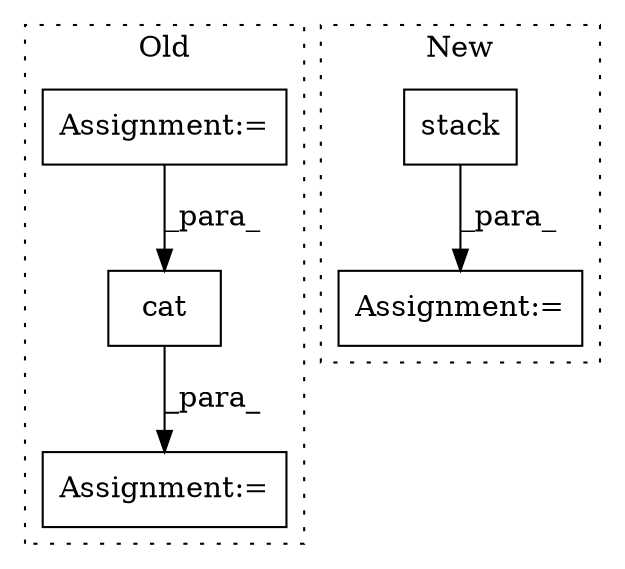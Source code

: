 digraph G {
subgraph cluster0 {
1 [label="cat" a="32" s="4118,4236" l="15,-5" shape="box"];
4 [label="Assignment:=" a="7" s="4111" l="1" shape="box"];
5 [label="Assignment:=" a="7" s="3644" l="6" shape="box"];
label = "Old";
style="dotted";
}
subgraph cluster1 {
2 [label="stack" a="32" s="5253,5266" l="6,1" shape="box"];
3 [label="Assignment:=" a="7" s="5246" l="1" shape="box"];
label = "New";
style="dotted";
}
1 -> 4 [label="_para_"];
2 -> 3 [label="_para_"];
5 -> 1 [label="_para_"];
}